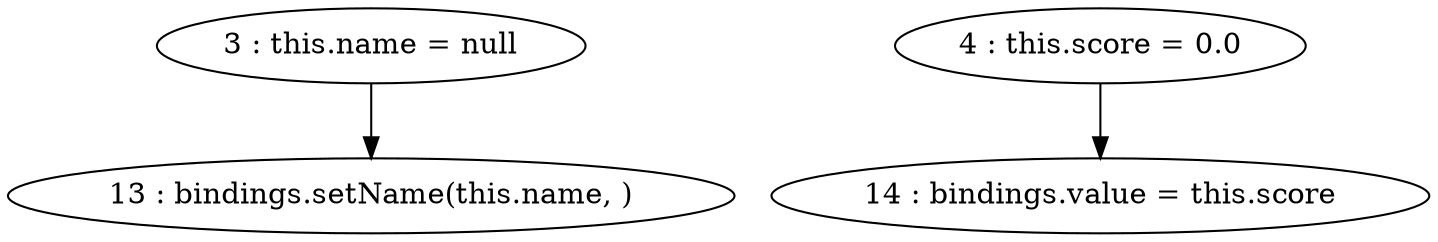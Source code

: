 digraph G {
"3 : this.name = null"
"3 : this.name = null" -> "13 : bindings.setName(this.name, )"
"4 : this.score = 0.0"
"4 : this.score = 0.0" -> "14 : bindings.value = this.score"
"13 : bindings.setName(this.name, )"
"14 : bindings.value = this.score"
}